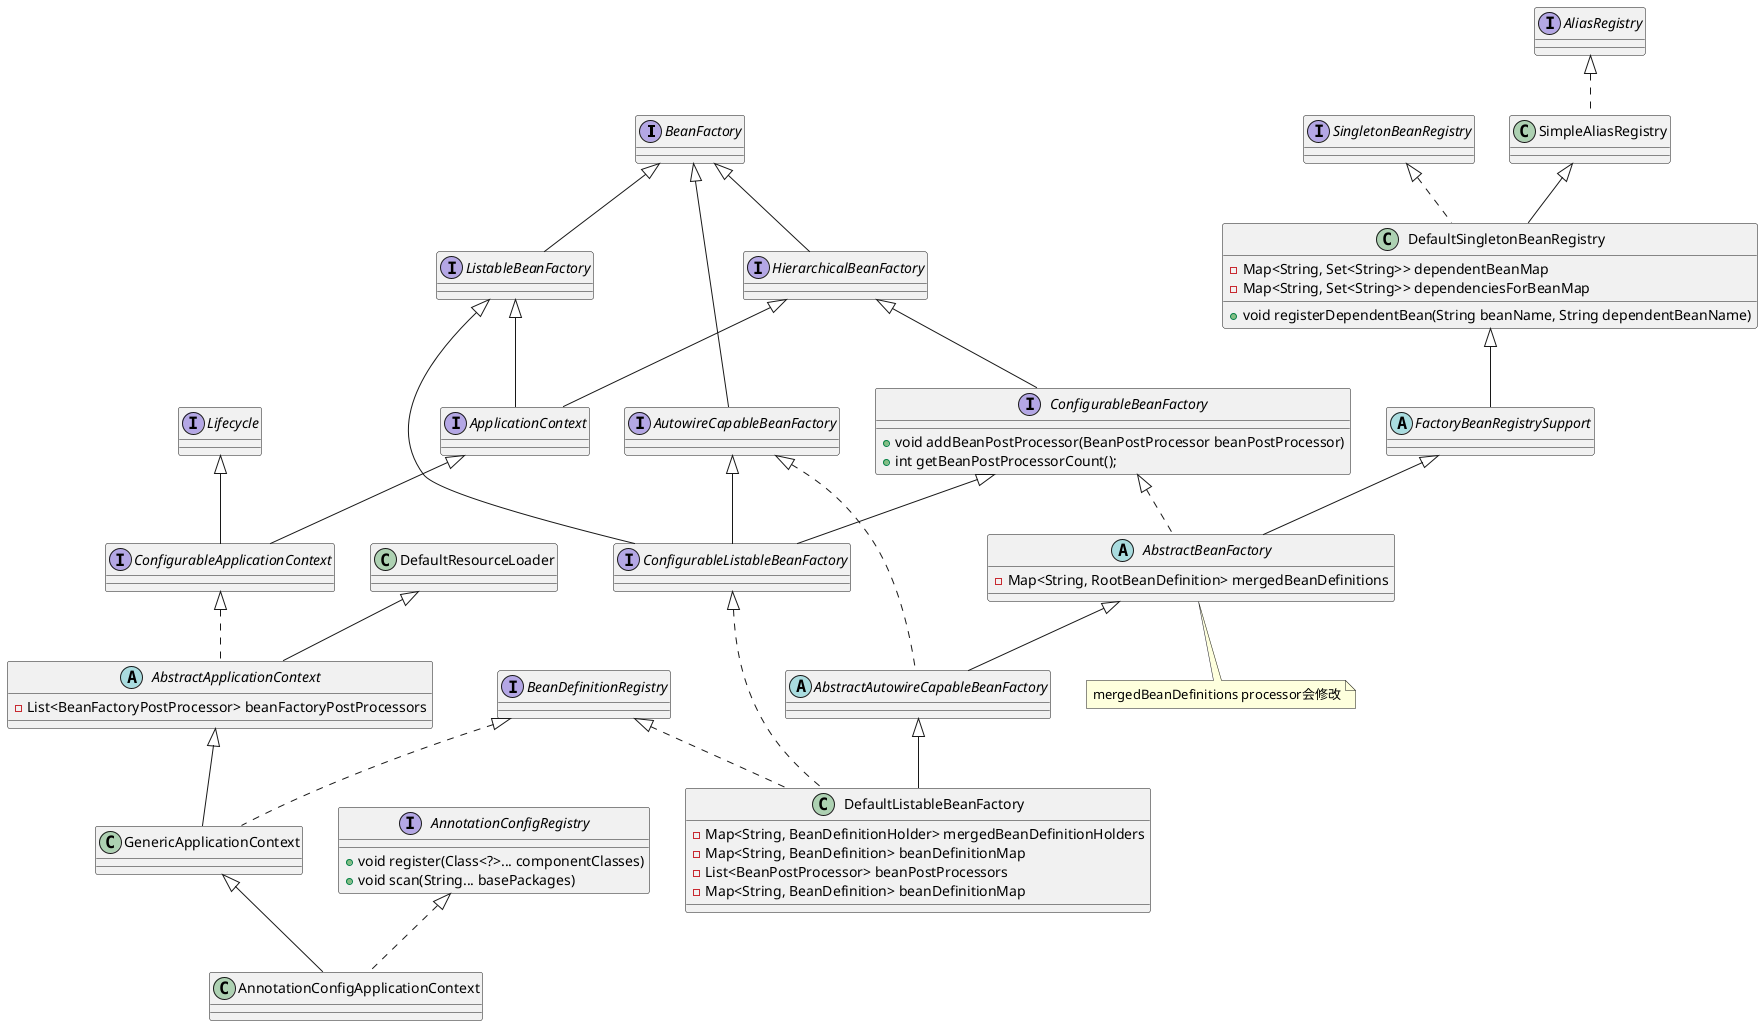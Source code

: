 @startuml

interface BeanFactory
interface ListableBeanFactory extends BeanFactory
interface AutowireCapableBeanFactory extends BeanFactory
interface HierarchicalBeanFactory extends BeanFactory
interface ConfigurableBeanFactory extends HierarchicalBeanFactory{
    + void addBeanPostProcessor(BeanPostProcessor beanPostProcessor)
    + int getBeanPostProcessorCount();
}
interface ConfigurableListableBeanFactory extends ListableBeanFactory, AutowireCapableBeanFactory, ConfigurableBeanFactory

class DefaultListableBeanFactory extends AbstractAutowireCapableBeanFactory implements ConfigurableListableBeanFactory, BeanDefinitionRegistry{
    - Map<String, BeanDefinitionHolder> mergedBeanDefinitionHolders
    - Map<String, BeanDefinition> beanDefinitionMap
    - List<BeanPostProcessor> beanPostProcessors
    - Map<String, BeanDefinition> beanDefinitionMap

}


interface ApplicationContext extends  ListableBeanFactory, HierarchicalBeanFactory
interface ConfigurableApplicationContext extends ApplicationContext, Lifecycle
abstract class AbstractApplicationContext extends DefaultResourceLoader implements ConfigurableApplicationContext{
    - List<BeanFactoryPostProcessor> beanFactoryPostProcessors
}
abstract class AbstractAutowireCapableBeanFactory extends AbstractBeanFactory implements AutowireCapableBeanFactory

interface AliasRegistry
class SimpleAliasRegistry implements AliasRegistry
class DefaultSingletonBeanRegistry extends SimpleAliasRegistry implements SingletonBeanRegistry{
    - Map<String, Set<String>> dependentBeanMap
    - Map<String, Set<String>> dependenciesForBeanMap
    + void registerDependentBean(String beanName, String dependentBeanName)
}

abstract class AbstractBeanFactory extends FactoryBeanRegistrySupport implements ConfigurableBeanFactory{
    - Map<String, RootBeanDefinition> mergedBeanDefinitions
}
note bottom of AbstractBeanFactory
mergedBeanDefinitions processor会修改
end note


abstract class FactoryBeanRegistrySupport extends DefaultSingletonBeanRegistry

class GenericApplicationContext extends AbstractApplicationContext implements BeanDefinitionRegistry
class AnnotationConfigApplicationContext extends GenericApplicationContext implements AnnotationConfigRegistry
interface AnnotationConfigRegistry{
	+ void register(Class<?>... componentClasses)
	+ void scan(String... basePackages)
}
@enduml